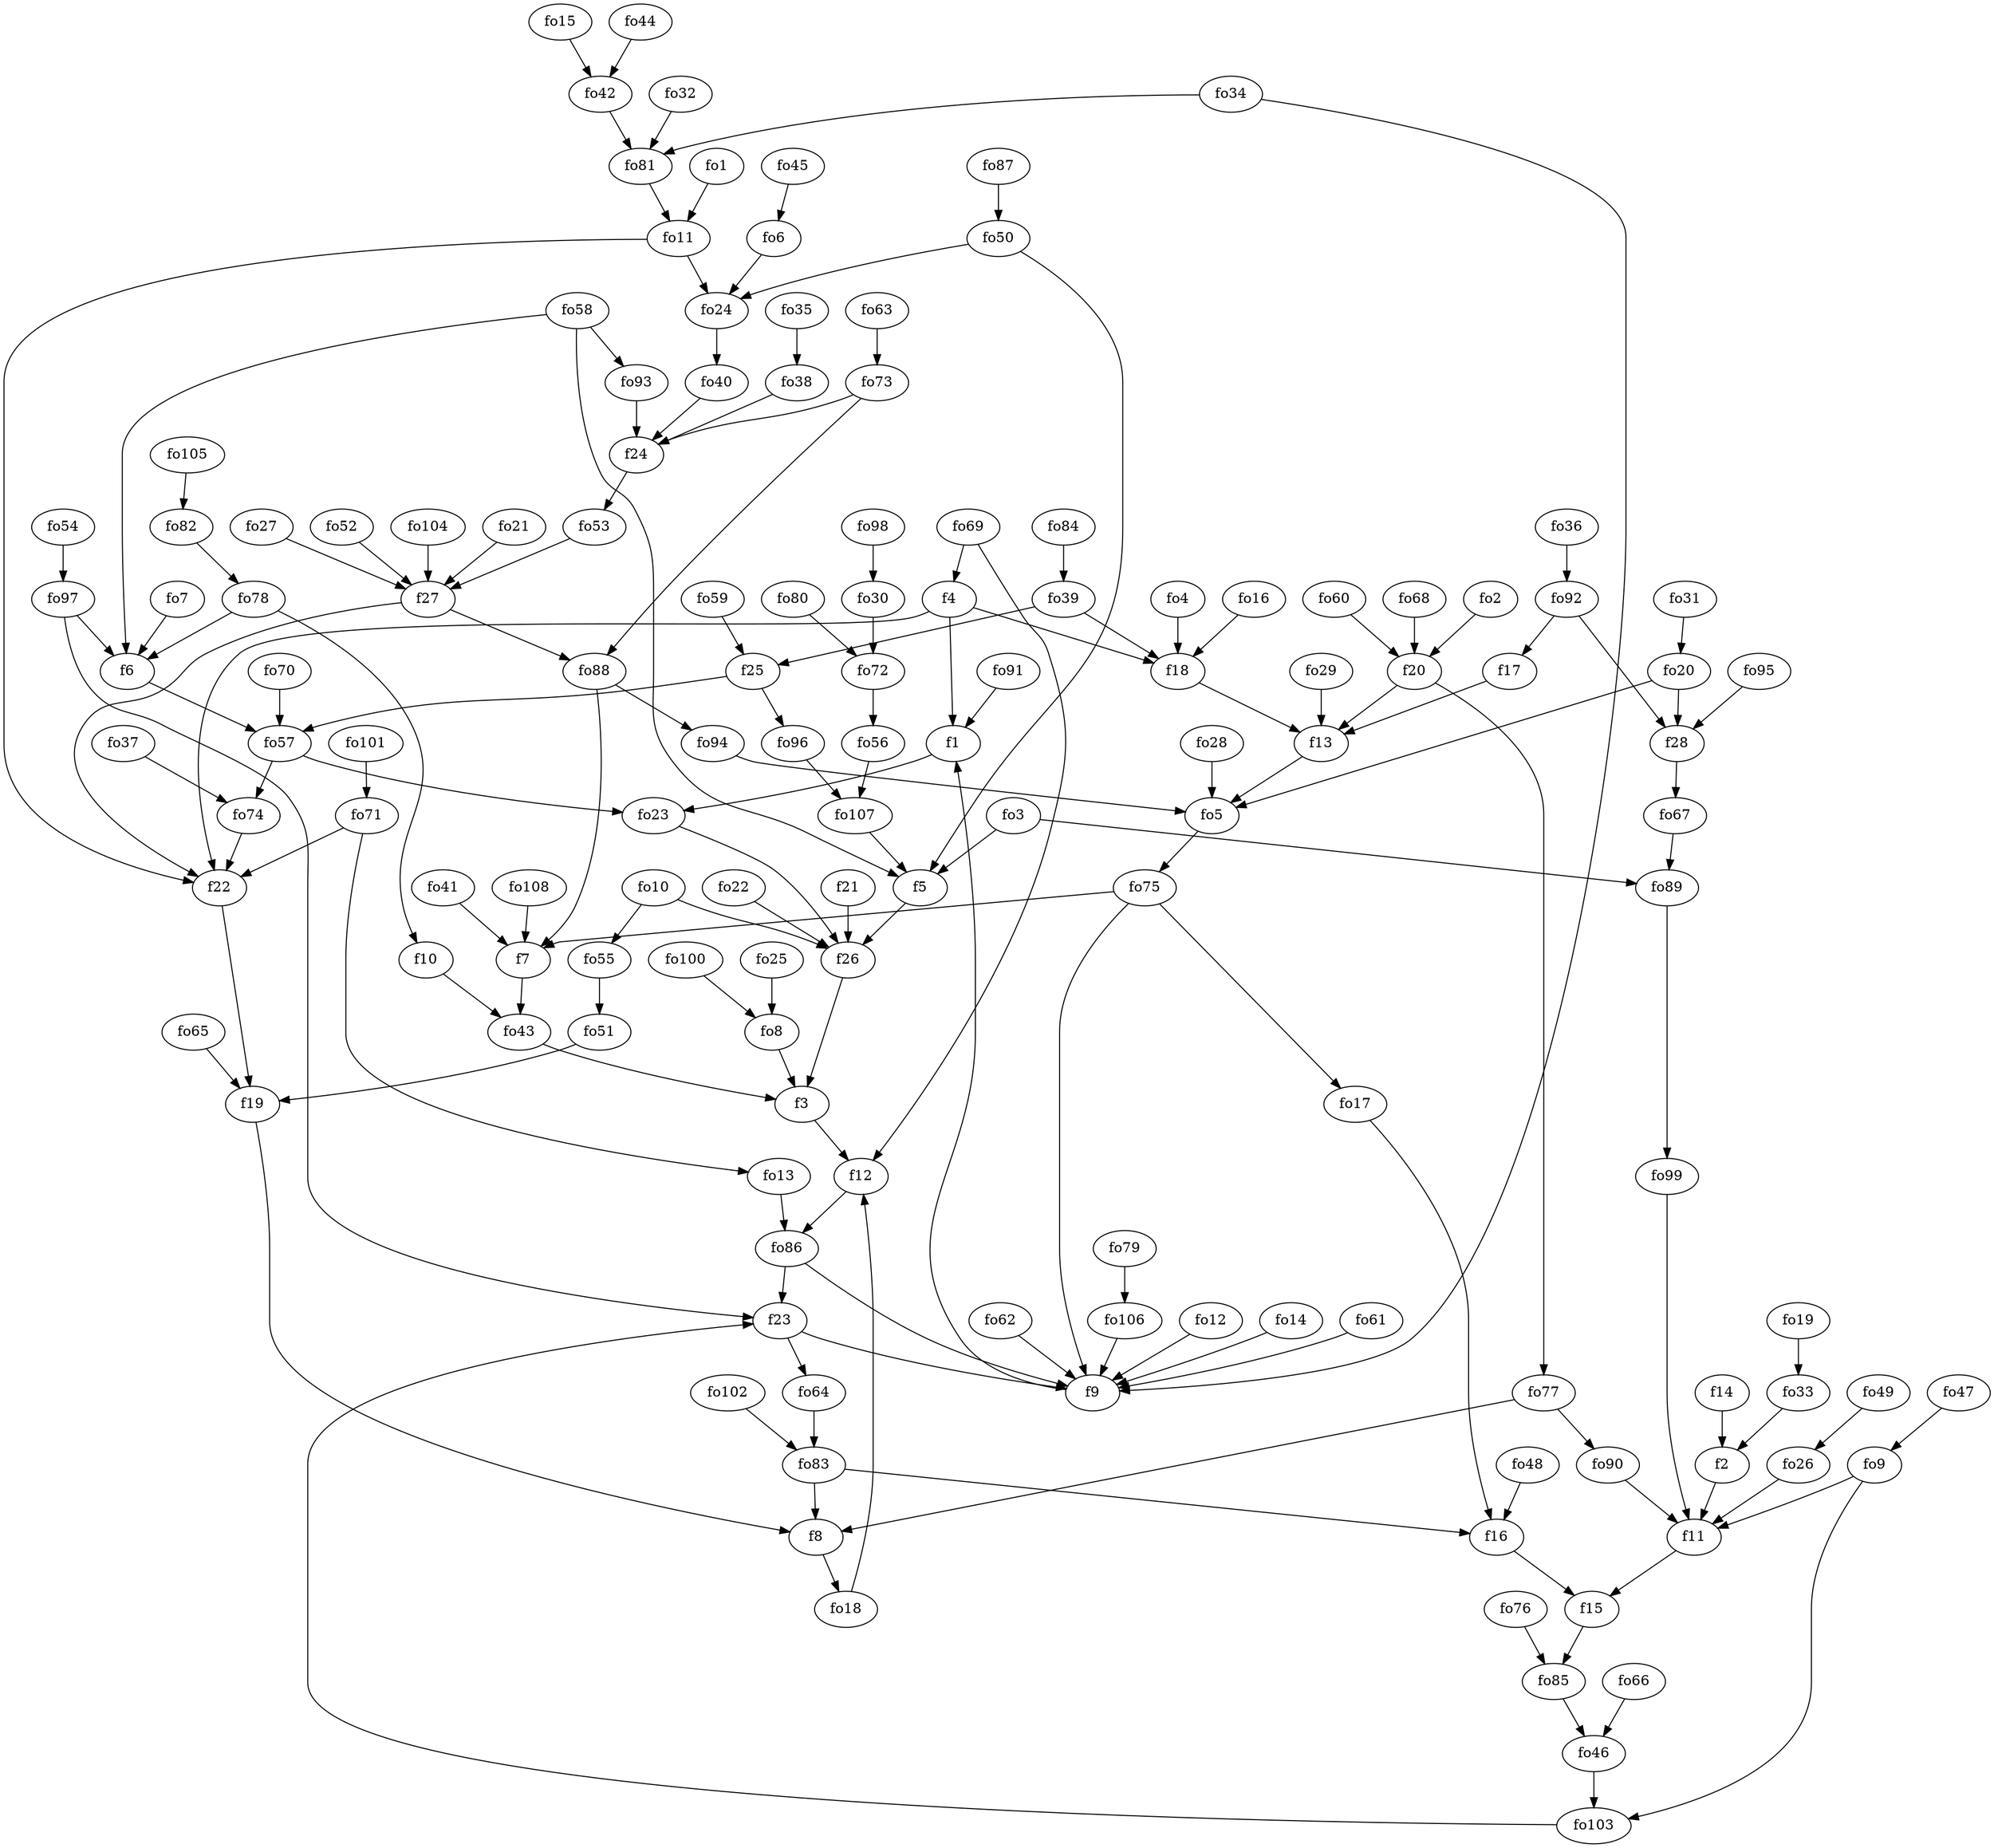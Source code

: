 strict digraph  {
f1;
f2;
f3;
f4;
f5;
f6;
f7;
f8;
f9;
f10;
f11;
f12;
f13;
f14;
f15;
f16;
f17;
f18;
f19;
f20;
f21;
f22;
f23;
f24;
f25;
f26;
f27;
f28;
fo1;
fo2;
fo3;
fo4;
fo5;
fo6;
fo7;
fo8;
fo9;
fo10;
fo11;
fo12;
fo13;
fo14;
fo15;
fo16;
fo17;
fo18;
fo19;
fo20;
fo21;
fo22;
fo23;
fo24;
fo25;
fo26;
fo27;
fo28;
fo29;
fo30;
fo31;
fo32;
fo33;
fo34;
fo35;
fo36;
fo37;
fo38;
fo39;
fo40;
fo41;
fo42;
fo43;
fo44;
fo45;
fo46;
fo47;
fo48;
fo49;
fo50;
fo51;
fo52;
fo53;
fo54;
fo55;
fo56;
fo57;
fo58;
fo59;
fo60;
fo61;
fo62;
fo63;
fo64;
fo65;
fo66;
fo67;
fo68;
fo69;
fo70;
fo71;
fo72;
fo73;
fo74;
fo75;
fo76;
fo77;
fo78;
fo79;
fo80;
fo81;
fo82;
fo83;
fo84;
fo85;
fo86;
fo87;
fo88;
fo89;
fo90;
fo91;
fo92;
fo93;
fo94;
fo95;
fo96;
fo97;
fo98;
fo99;
fo100;
fo101;
fo102;
fo103;
fo104;
fo105;
fo106;
fo107;
fo108;
f1 -> fo23  [weight=2];
f2 -> f11  [weight=2];
f3 -> f12  [weight=2];
f4 -> f1  [weight=2];
f4 -> f18  [weight=2];
f4 -> f22  [weight=2];
f5 -> f26  [weight=2];
f6 -> fo57  [weight=2];
f7 -> fo43  [weight=2];
f8 -> fo18  [weight=2];
f9 -> f1  [weight=2];
f10 -> fo43  [weight=2];
f11 -> f15  [weight=2];
f12 -> fo86  [weight=2];
f13 -> fo5  [weight=2];
f14 -> f2  [weight=2];
f15 -> fo85  [weight=2];
f16 -> f15  [weight=2];
f17 -> f13  [weight=2];
f18 -> f13  [weight=2];
f19 -> f8  [weight=2];
f20 -> fo77  [weight=2];
f20 -> f13  [weight=2];
f21 -> f26  [weight=2];
f22 -> f19  [weight=2];
f23 -> fo64  [weight=2];
f23 -> f9  [weight=2];
f24 -> fo53  [weight=2];
f25 -> fo96  [weight=2];
f25 -> fo57  [weight=2];
f26 -> f3  [weight=2];
f27 -> fo88  [weight=2];
f27 -> f22  [weight=2];
f28 -> fo67  [weight=2];
fo1 -> fo11  [weight=2];
fo2 -> f20  [weight=2];
fo3 -> fo89  [weight=2];
fo3 -> f5  [weight=2];
fo4 -> f18  [weight=2];
fo5 -> fo75  [weight=2];
fo6 -> fo24  [weight=2];
fo7 -> f6  [weight=2];
fo8 -> f3  [weight=2];
fo9 -> f11  [weight=2];
fo9 -> fo103  [weight=2];
fo10 -> fo55  [weight=2];
fo10 -> f26  [weight=2];
fo11 -> f22  [weight=2];
fo11 -> fo24  [weight=2];
fo12 -> f9  [weight=2];
fo13 -> fo86  [weight=2];
fo14 -> f9  [weight=2];
fo15 -> fo42  [weight=2];
fo16 -> f18  [weight=2];
fo17 -> f16  [weight=2];
fo18 -> f12  [weight=2];
fo19 -> fo33  [weight=2];
fo20 -> fo5  [weight=2];
fo20 -> f28  [weight=2];
fo21 -> f27  [weight=2];
fo22 -> f26  [weight=2];
fo23 -> f26  [weight=2];
fo24 -> fo40  [weight=2];
fo25 -> fo8  [weight=2];
fo26 -> f11  [weight=2];
fo27 -> f27  [weight=2];
fo28 -> fo5  [weight=2];
fo29 -> f13  [weight=2];
fo30 -> fo72  [weight=2];
fo31 -> fo20  [weight=2];
fo32 -> fo81  [weight=2];
fo33 -> f2  [weight=2];
fo34 -> f9  [weight=2];
fo34 -> fo81  [weight=2];
fo35 -> fo38  [weight=2];
fo36 -> fo92  [weight=2];
fo37 -> fo74  [weight=2];
fo38 -> f24  [weight=2];
fo39 -> f25  [weight=2];
fo39 -> f18  [weight=2];
fo40 -> f24  [weight=2];
fo41 -> f7  [weight=2];
fo42 -> fo81  [weight=2];
fo43 -> f3  [weight=2];
fo44 -> fo42  [weight=2];
fo45 -> fo6  [weight=2];
fo46 -> fo103  [weight=2];
fo47 -> fo9  [weight=2];
fo48 -> f16  [weight=2];
fo49 -> fo26  [weight=2];
fo50 -> f5  [weight=2];
fo50 -> fo24  [weight=2];
fo51 -> f19  [weight=2];
fo52 -> f27  [weight=2];
fo53 -> f27  [weight=2];
fo54 -> fo97  [weight=2];
fo55 -> fo51  [weight=2];
fo56 -> fo107  [weight=2];
fo57 -> fo74  [weight=2];
fo57 -> fo23  [weight=2];
fo58 -> f6  [weight=2];
fo58 -> fo93  [weight=2];
fo58 -> f5  [weight=2];
fo59 -> f25  [weight=2];
fo60 -> f20  [weight=2];
fo61 -> f9  [weight=2];
fo62 -> f9  [weight=2];
fo63 -> fo73  [weight=2];
fo64 -> fo83  [weight=2];
fo65 -> f19  [weight=2];
fo66 -> fo46  [weight=2];
fo67 -> fo89  [weight=2];
fo68 -> f20  [weight=2];
fo69 -> f12  [weight=2];
fo69 -> f4  [weight=2];
fo70 -> fo57  [weight=2];
fo71 -> fo13  [weight=2];
fo71 -> f22  [weight=2];
fo72 -> fo56  [weight=2];
fo73 -> fo88  [weight=2];
fo73 -> f24  [weight=2];
fo74 -> f22  [weight=2];
fo75 -> f9  [weight=2];
fo75 -> fo17  [weight=2];
fo75 -> f7  [weight=2];
fo76 -> fo85  [weight=2];
fo77 -> fo90  [weight=2];
fo77 -> f8  [weight=2];
fo78 -> f10  [weight=2];
fo78 -> f6  [weight=2];
fo79 -> fo106  [weight=2];
fo80 -> fo72  [weight=2];
fo81 -> fo11  [weight=2];
fo82 -> fo78  [weight=2];
fo83 -> f16  [weight=2];
fo83 -> f8  [weight=2];
fo84 -> fo39  [weight=2];
fo85 -> fo46  [weight=2];
fo86 -> f23  [weight=2];
fo86 -> f9  [weight=2];
fo87 -> fo50  [weight=2];
fo88 -> f7  [weight=2];
fo88 -> fo94  [weight=2];
fo89 -> fo99  [weight=2];
fo90 -> f11  [weight=2];
fo91 -> f1  [weight=2];
fo92 -> f28  [weight=2];
fo92 -> f17  [weight=2];
fo93 -> f24  [weight=2];
fo94 -> fo5  [weight=2];
fo95 -> f28  [weight=2];
fo96 -> fo107  [weight=2];
fo97 -> f23  [weight=2];
fo97 -> f6  [weight=2];
fo98 -> fo30  [weight=2];
fo99 -> f11  [weight=2];
fo100 -> fo8  [weight=2];
fo101 -> fo71  [weight=2];
fo102 -> fo83  [weight=2];
fo103 -> f23  [weight=2];
fo104 -> f27  [weight=2];
fo105 -> fo82  [weight=2];
fo106 -> f9  [weight=2];
fo107 -> f5  [weight=2];
fo108 -> f7  [weight=2];
}
